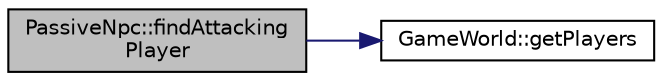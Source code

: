 digraph "PassiveNpc::findAttackingPlayer"
{
 // LATEX_PDF_SIZE
  edge [fontname="Helvetica",fontsize="10",labelfontname="Helvetica",labelfontsize="10"];
  node [fontname="Helvetica",fontsize="10",shape=record];
  rankdir="LR";
  Node1 [label="PassiveNpc::findAttacking\lPlayer",height=0.2,width=0.4,color="black", fillcolor="grey75", style="filled", fontcolor="black",tooltip="Finds out if there is a player attacking the PassiveNpc."];
  Node1 -> Node2 [color="midnightblue",fontsize="10",style="solid",fontname="Helvetica"];
  Node2 [label="GameWorld::getPlayers",height=0.2,width=0.4,color="black", fillcolor="white", style="filled",URL="$classGameWorld.html#acd967a70218090ebcb533b851375e5e1",tooltip=" "];
}
